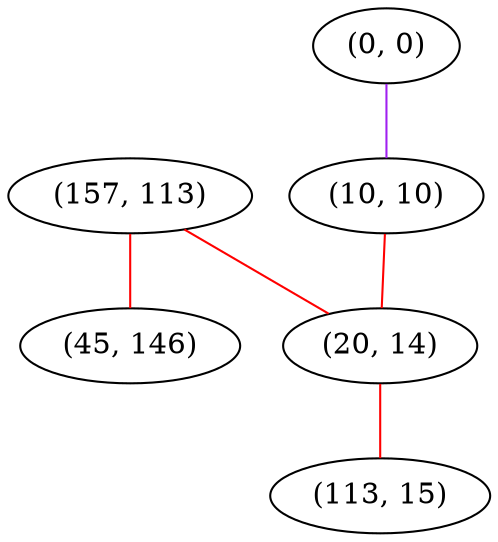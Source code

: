 graph "" {
"(157, 113)";
"(0, 0)";
"(10, 10)";
"(45, 146)";
"(20, 14)";
"(113, 15)";
"(157, 113)" -- "(45, 146)"  [color=red, key=0, weight=1];
"(157, 113)" -- "(20, 14)"  [color=red, key=0, weight=1];
"(0, 0)" -- "(10, 10)"  [color=purple, key=0, weight=4];
"(10, 10)" -- "(20, 14)"  [color=red, key=0, weight=1];
"(20, 14)" -- "(113, 15)"  [color=red, key=0, weight=1];
}
